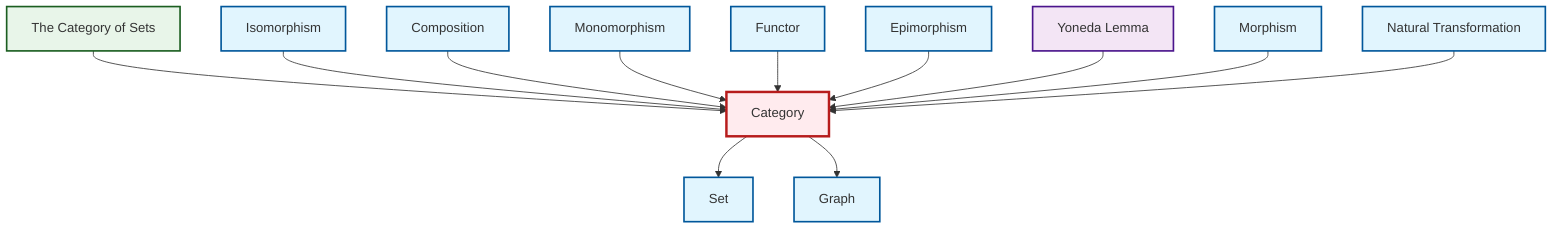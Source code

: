 graph TD
    classDef definition fill:#e1f5fe,stroke:#01579b,stroke-width:2px
    classDef theorem fill:#f3e5f5,stroke:#4a148c,stroke-width:2px
    classDef axiom fill:#fff3e0,stroke:#e65100,stroke-width:2px
    classDef example fill:#e8f5e9,stroke:#1b5e20,stroke-width:2px
    classDef current fill:#ffebee,stroke:#b71c1c,stroke-width:3px
    def-composition["Composition"]:::definition
    def-set["Set"]:::definition
    def-isomorphism["Isomorphism"]:::definition
    ex-set-category["The Category of Sets"]:::example
    def-category["Category"]:::definition
    def-morphism["Morphism"]:::definition
    def-epimorphism["Epimorphism"]:::definition
    def-functor["Functor"]:::definition
    def-monomorphism["Monomorphism"]:::definition
    def-graph["Graph"]:::definition
    thm-yoneda["Yoneda Lemma"]:::theorem
    def-natural-transformation["Natural Transformation"]:::definition
    ex-set-category --> def-category
    def-isomorphism --> def-category
    def-composition --> def-category
    def-monomorphism --> def-category
    def-category --> def-set
    def-category --> def-graph
    def-functor --> def-category
    def-epimorphism --> def-category
    thm-yoneda --> def-category
    def-morphism --> def-category
    def-natural-transformation --> def-category
    class def-category current